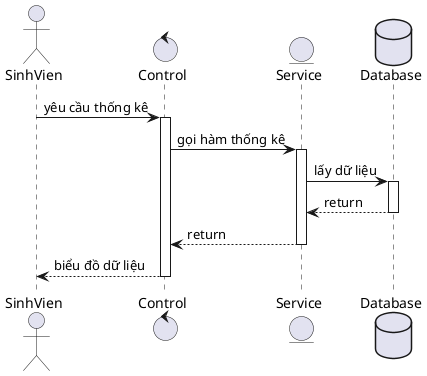 @startuml statistical

actor       SinhVien   as A
control     Control     as C
entity      Service      as S
database    Database    as D

A -> C : yêu cầu thống kê
activate C
C -> S : gọi hàm thống kê
activate S
S -> D : lấy dữ liệu
activate D
D --> S : return
deactivate D
S --> C : return
deactivate S
C --> A : biểu đồ dữ liệu
deactivate C

@enduml

